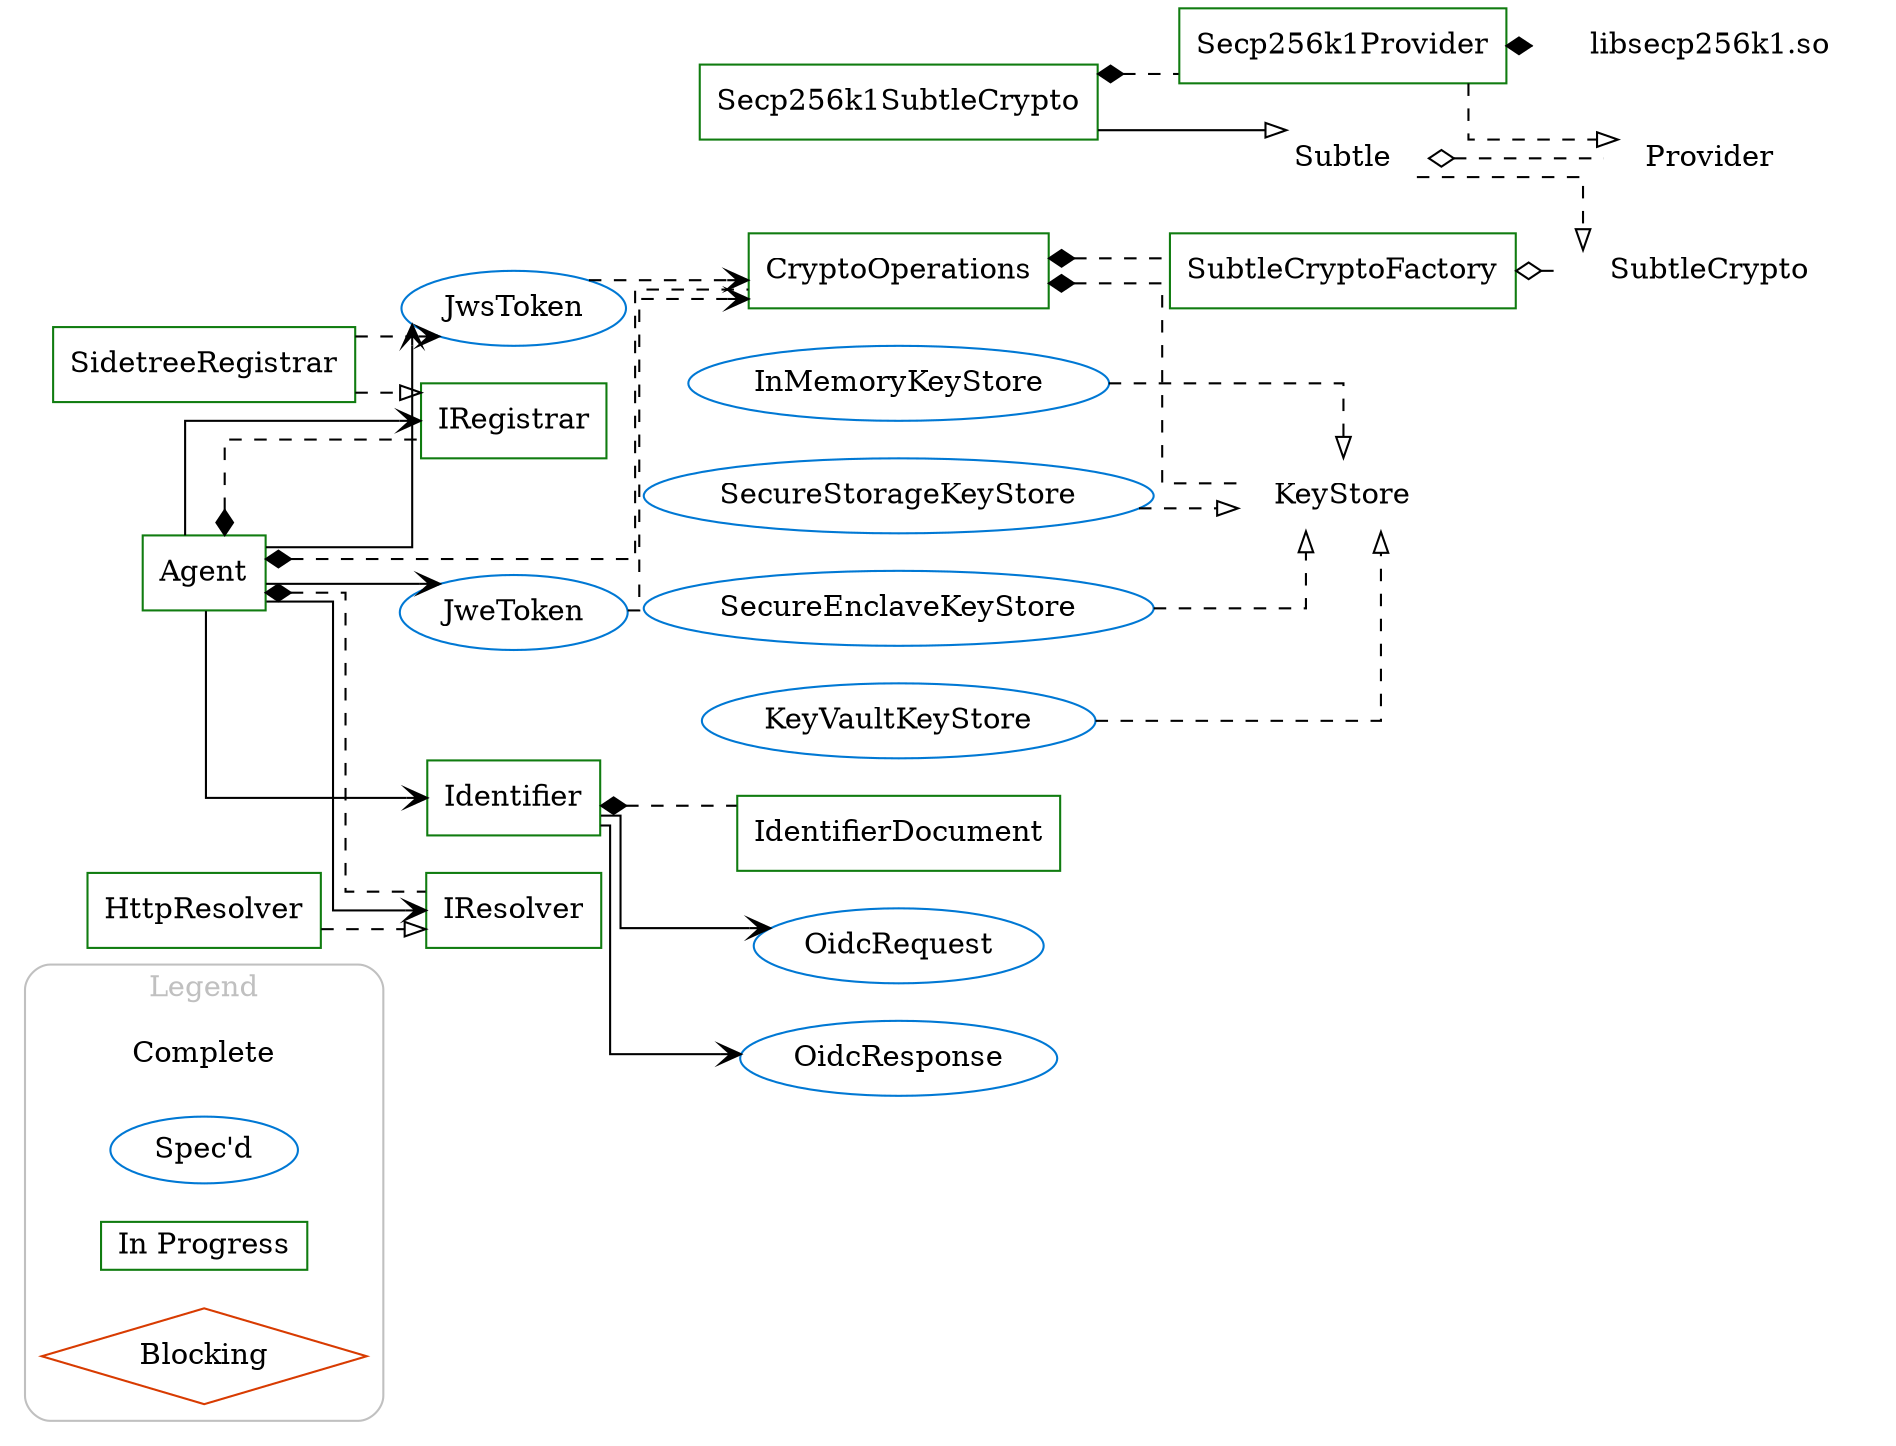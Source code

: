 
digraph architecture {
  layers="public:private"
  // label="Kotlin SDK"
  // layerselect=public
  splines=ortho	
  rankdir=LR
  center=true
  ranksep=0
  layout=dot
  ranksep=0

  subgraph clusterLegend {
    ranksep=1
    label="Legend"

    forcelabels=true
    color=gray
    fontcolor="gray"
    style=rounded
    node[height=0.25, layer=all]

    complete[label="Complete", color="none", shape=none]
    speced[label="Spec'd", color="#0078d4", shape=ellipse]
    inProgress[label="In Progress", color="#107c10", shape=box]
    Blocking[label="Blocking", color="#d83b01", shape="diamond"]

  }

  // Complete
  node[color=none, layer=public]


  SubtleCrypto

  Subtle
  Provider

  libsecp256k1[label="libsecp256k1.so", layer=private]

  KeyStore
  
  // In Progress
  node[color="#107c10", shape=box, layer=public]
  
  Agent
  Identifier
  IdentifierDocument

  IRegistrar
  SidetreeRegistrar
  
  IResolver
  HttpResolver

  CryptoOperations
  SubtleCryptoFactory

  Secp256k1SubtleCrypto[color="#107c10"]
  Secp256k1Provider[color="#107c10"]
  
  // Specified
  node[color="#0078d4", shape=ellipse, layer=public]

  OidcRequest
  OidcResponse

  JwsToken
  JweToken

  SecureStorageKeyStore[layer=private]
  SecureEnclaveKeyStore[layer=private]
  KeyVaultKeyStore[layer=private]
  InMemoryKeyStore[layer=private]

  // Blocking
  node[color="#d83b01", shape="diamond", layer=public]


  // Associations
  edge[arrowhead="open"]
  Agent -> Identifier
  Agent -> IRegistrar
  Agent -> IResolver
  Agent -> JweToken
  Agent -> JwsToken
  Identifier -> OidcRequest
  Identifier -> OidcResponse

  // Inheritance
  edge[arrowhead="empty"]
  Secp256k1SubtleCrypto -> Subtle

  // Implementation/Realization
  edge[arrowhead="empty",style="dashed"]
  SidetreeRegistrar -> IRegistrar
  HttpResolver -> IResolver
  Secp256k1Provider -> Provider
  Subtle -> SubtleCrypto
  SecureStorageKeyStore -> KeyStore
  SecureEnclaveKeyStore -> KeyStore
  KeyVaultKeyStore -> KeyStore
  InMemoryKeyStore -> KeyStore

  // Dependency
  edge[arrowhead="open",style="dashed"]
  JwsToken -> CryptoOperations
  JweToken -> CryptoOperations
  SidetreeRegistrar -> JwsToken

  // Aggregations
  edge[dir="back",arrowtail="odiamond"]
  Subtle -> Provider
  SubtleCryptoFactory -> SubtleCrypto

  // Compositions
  edge[dir="back",arrowtail="diamond"]
  Agent -> IRegistrar
  Agent -> IResolver
  Agent -> CryptoOperations
  Identifier -> IdentifierDocument
  CryptoOperations -> SubtleCryptoFactory
  CryptoOperations -> KeyStore
  Secp256k1Provider -> libsecp256k1
  Secp256k1SubtleCrypto -> Secp256k1Provider
}